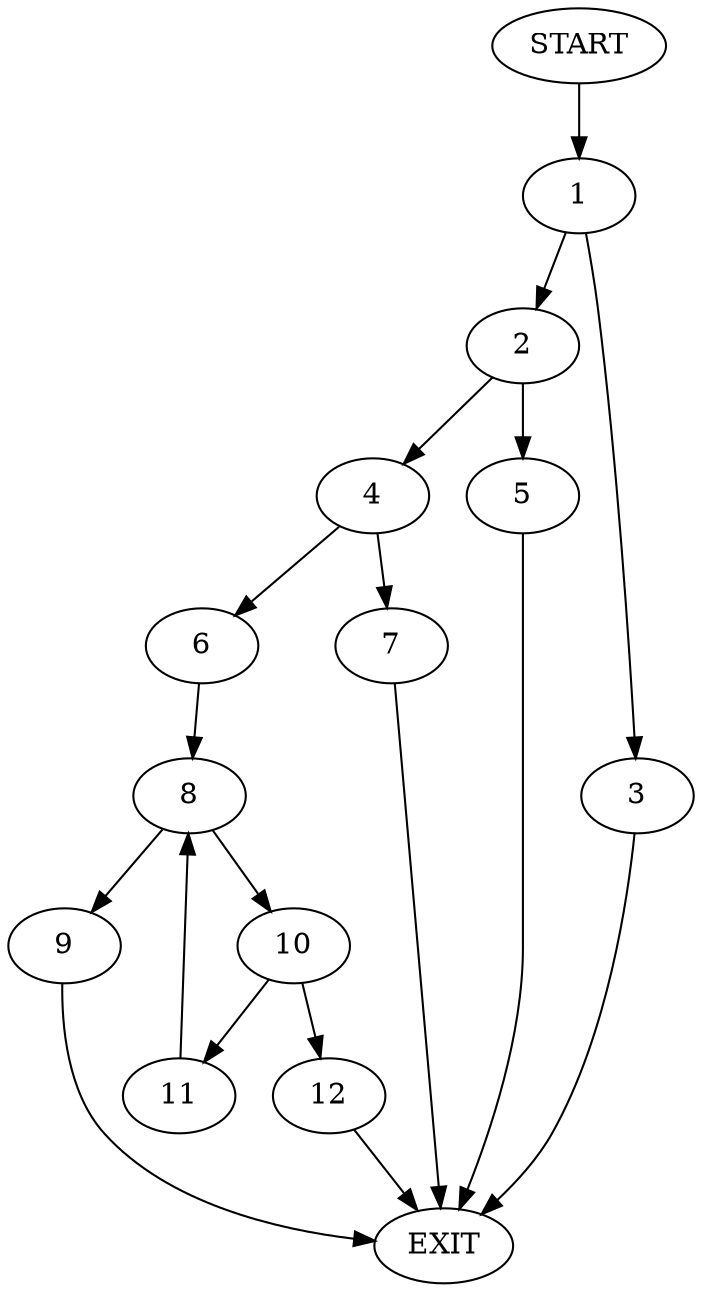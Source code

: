 digraph {
0 [label="START"]
13 [label="EXIT"]
0 -> 1
1 -> 2
1 -> 3
2 -> 4
2 -> 5
3 -> 13
5 -> 13
4 -> 6
4 -> 7
6 -> 8
7 -> 13
8 -> 9
8 -> 10
9 -> 13
10 -> 11
10 -> 12
12 -> 13
11 -> 8
}
